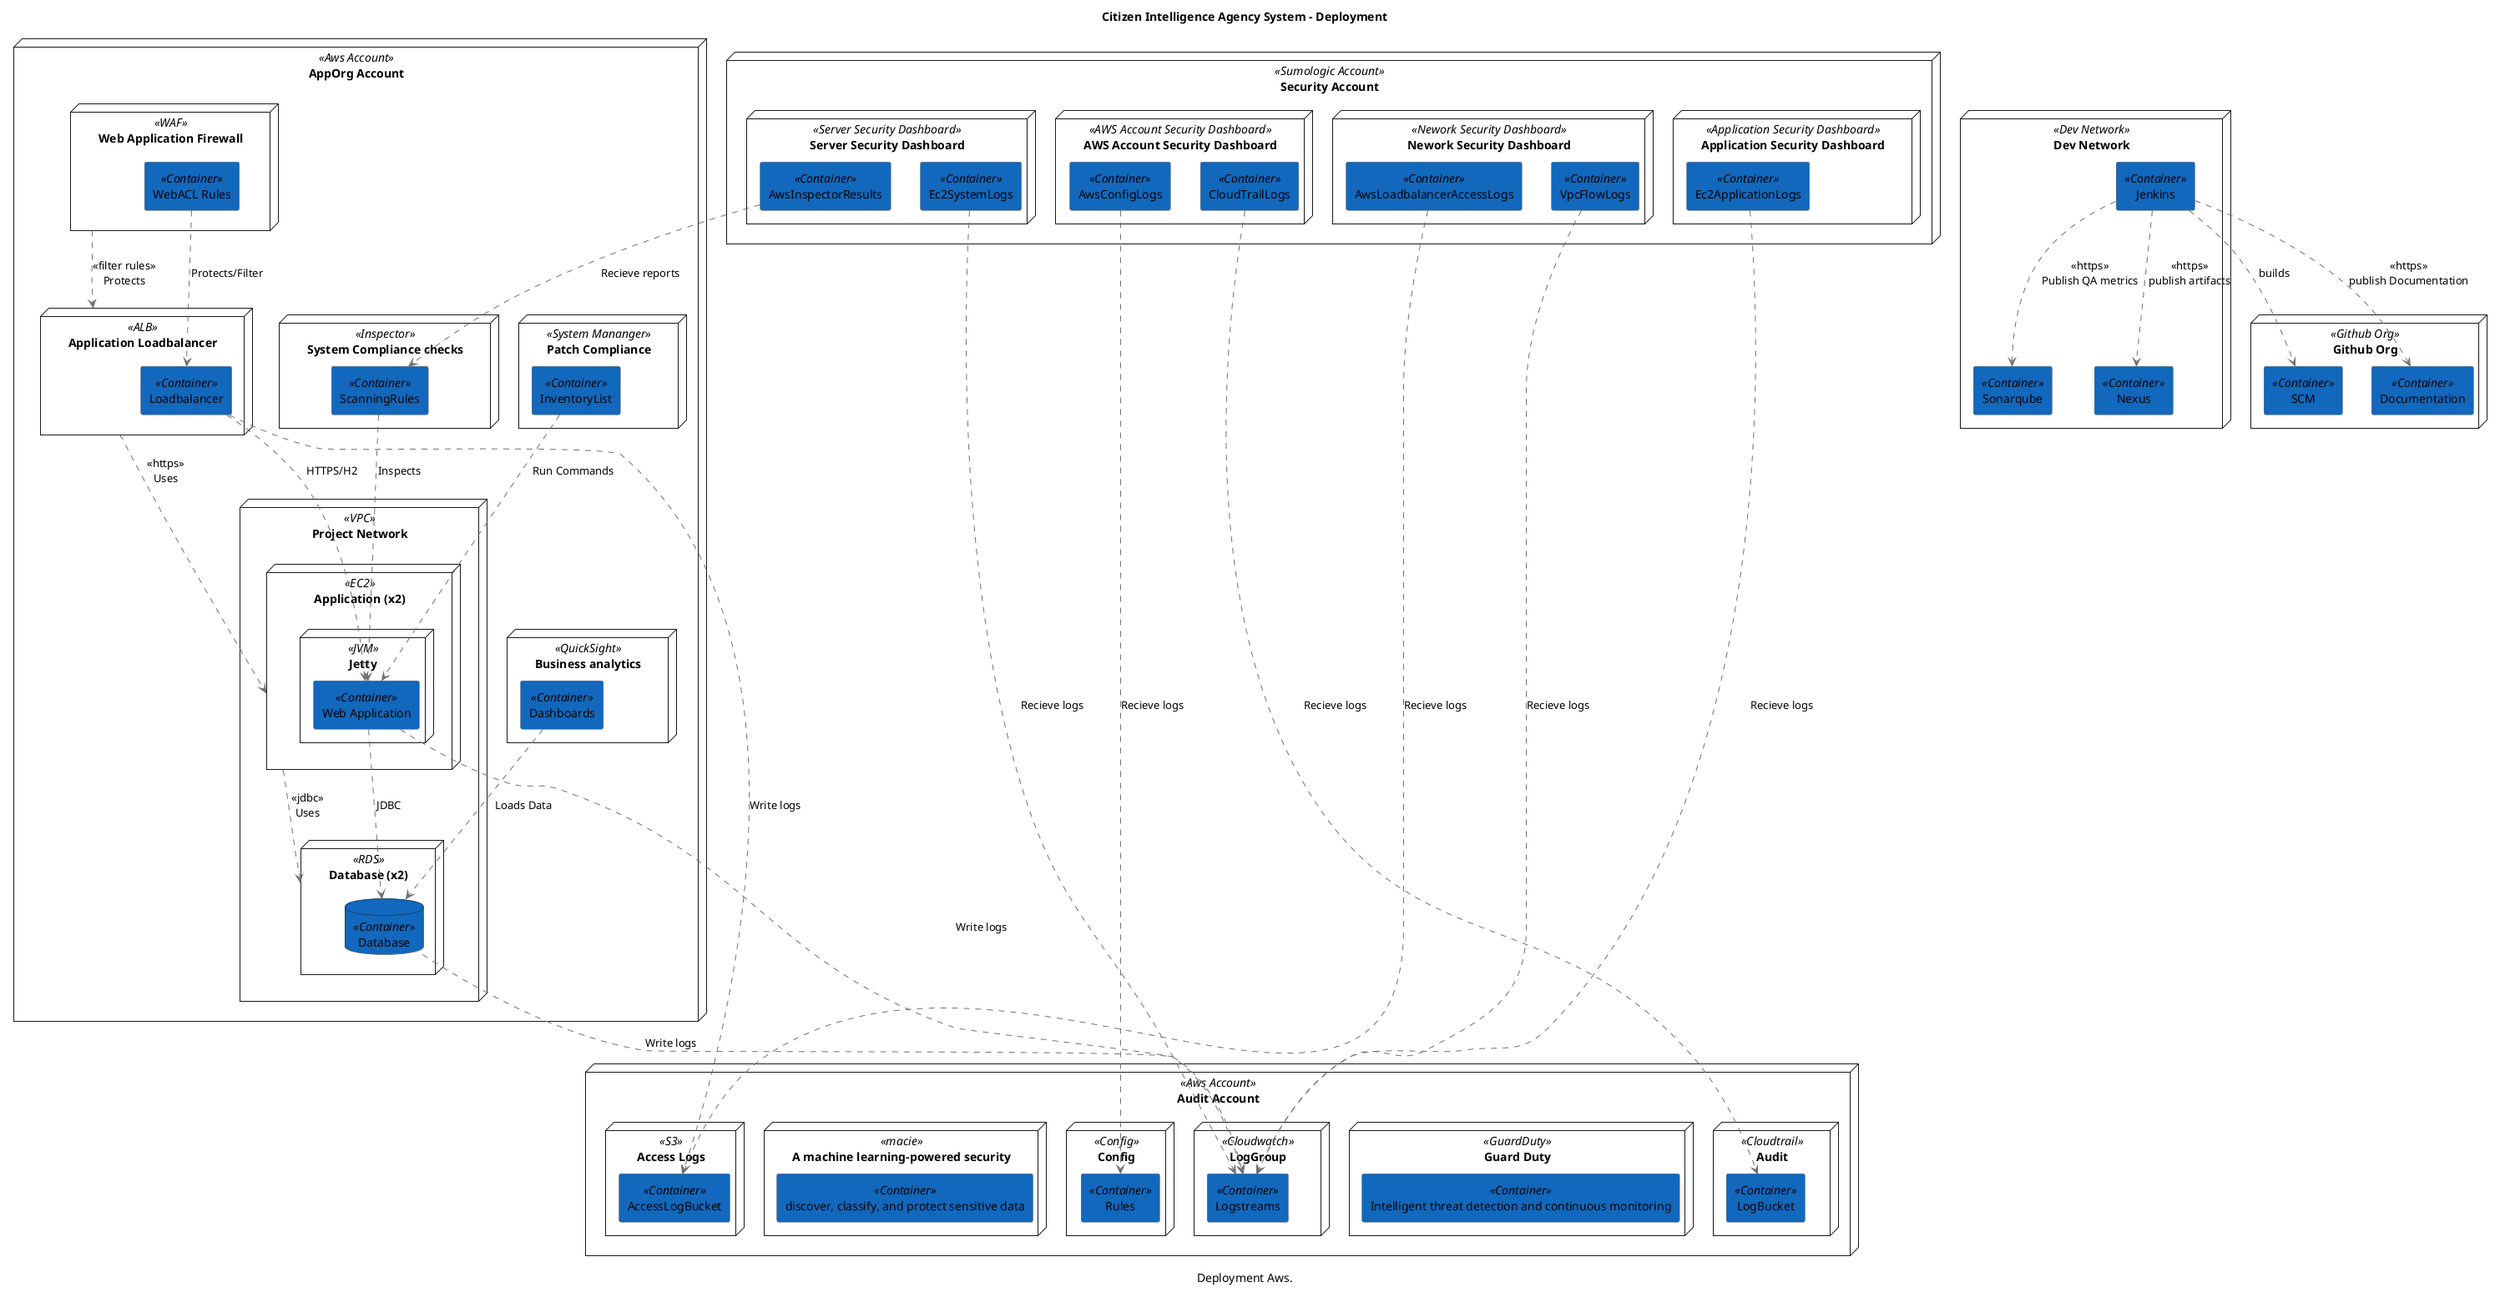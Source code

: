@startuml(id="Deployment")
scale max 16384x16384
title Citizen Intelligence Agency System - Deployment
caption "Deployment Aws."

skinparam {
  shadowing false
  arrowColor #707070
  actorBorderColor #707070
  componentBorderColor #707070
  rectangleBorderColor #707070
  noteBackgroundColor #ffffff
  noteBorderColor #707070
}
node "AppOrg Account" <<Aws Account>> as 175 {
  node "Project Network" <<VPC>> as 176 {
    node "Database (x2)" <<RDS>> as 228 {
      database "Database" <<Container>> as 229 #1168bd
    }
    node "Application (x2)" <<EC2>> as 220 {
      node "Jetty" <<JVM>> as 221 {
        rectangle "Web Application" <<Container>> as 222 #1168bd
      }
    }
  }
  node "Business analytics" <<QuickSight>> as 193 {
    rectangle "Dashboards" <<Container>> as 195 #1168bd
  }
  node "Patch Compliance" <<System Mananger>> as 189 {
    rectangle "InventoryList" <<Container>> as 191 #1168bd
  }
  node "System Compliance checks" <<Inspector>> as 185 {
    rectangle "ScanningRules" <<Container>> as 187 #1168bd
  }
  node "Application Loadbalancer" <<ALB>> as 215 {
    rectangle "Loadbalancer" <<Container>> as 216 #1168bd
  }
  node "Web Application Firewall" <<WAF>> as 177 {
    rectangle "WebACL Rules" <<Container>> as 179 #1168bd
  }
}
node "Audit Account" <<Aws Account>> as 181 {
  node "Audit" <<Cloudtrail>> as 208 {
    rectangle "LogBucket" <<Container>> as 210 #1168bd
  }
  node "Guard Duty" <<GuardDuty>> as 197 {
    rectangle "Intelligent threat detection and continuous monitoring" <<Container>> as 199 #1168bd
  }
  node "LogGroup" <<Cloudwatch>> as 203 {
    rectangle "Logstreams" <<Container>> as 205 #1168bd
  }
  node "Config" <<Config>> as 182 {
    rectangle "Rules" <<Container>> as 184 #1168bd
  }
  node "A machine learning-powered security" <<macie>> as 200 {
    rectangle "discover, classify, and protect sensitive data" <<Container>> as 202 #1168bd
  }
  node "Access Logs" <<S3>> as 211 {
    rectangle "AccessLogBucket" <<Container>> as 213 #1168bd
  }
}
node "Dev Network" <<Dev Network>> as 239 {
  rectangle "Jenkins" <<Container>> as 249 #1168bd
  rectangle "Nexus" <<Container>> as 241 #1168bd
  rectangle "Sonarqube" <<Container>> as 243 #1168bd
}
node "Github Org" <<Github Org>> as 234 {
  rectangle "Documentation" <<Container>> as 238 #1168bd
  rectangle "SCM" <<Container>> as 236 #1168bd
}
node "Security Account" <<Sumologic Account>> as 254 {
  node "AWS Account Security Dashboard" <<AWS Account Security Dashboard>> as 257 {
    rectangle "AwsConfigLogs" <<Container>> as 269 #1168bd
    rectangle "CloudTrailLogs" <<Container>> as 265 #1168bd
  }
  node "Server Security Dashboard" <<Server Security Dashboard>> as 256 {
    rectangle "Ec2SystemLogs" <<Container>> as 273 #1168bd
    rectangle "AwsInspectorResults" <<Container>> as 281 #1168bd
  }
  node "Nework Security Dashboard" <<Nework Security Dashboard>> as 255 {
    rectangle "VpcFlowLogs" <<Container>> as 261 #1168bd
    rectangle "AwsLoadbalancerAccessLogs" <<Container>> as 285 #1168bd
  }
  node "Application Security Dashboard" <<Application Security Dashboard>> as 258 {
    rectangle "Ec2ApplicationLogs" <<Container>> as 277 #1168bd
  }
}
215 .[#707070].> 220 : <<https>>\nUses
220 .[#707070].> 228 : <<jdbc>>\nUses
177 .[#707070].> 215 : <<filter rules>>\nProtects
195 .[#707070].> 229 : Loads Data
277 .[#707070].> 205 : Recieve logs
249 .[#707070].> 238 : <<https>>\npublish Documentation
229 .[#707070].> 205 : Write logs
285 .[#707070].> 213 : Recieve logs
265 .[#707070].> 210 : Recieve logs
187 .[#707070].> 222 : Inspects
191 .[#707070].> 222 : Run Commands
222 .[#707070].> 205 : Write logs
216 .[#707070].> 213 : Write logs
216 .[#707070].> 222 : HTTPS/H2
179 .[#707070].> 216 : Protects/Filter
269 .[#707070].> 184 : Recieve logs
249 .[#707070].> 236 : builds
273 .[#707070].> 205 : Recieve logs
281 .[#707070].> 187 : Recieve reports
249 .[#707070].> 241 : <<https>>\npublish artifacts
261 .[#707070].> 205 : Recieve logs
249 .[#707070].> 243 : <<https>>\nPublish QA metrics
222 .[#707070].> 229 : JDBC
@enduml